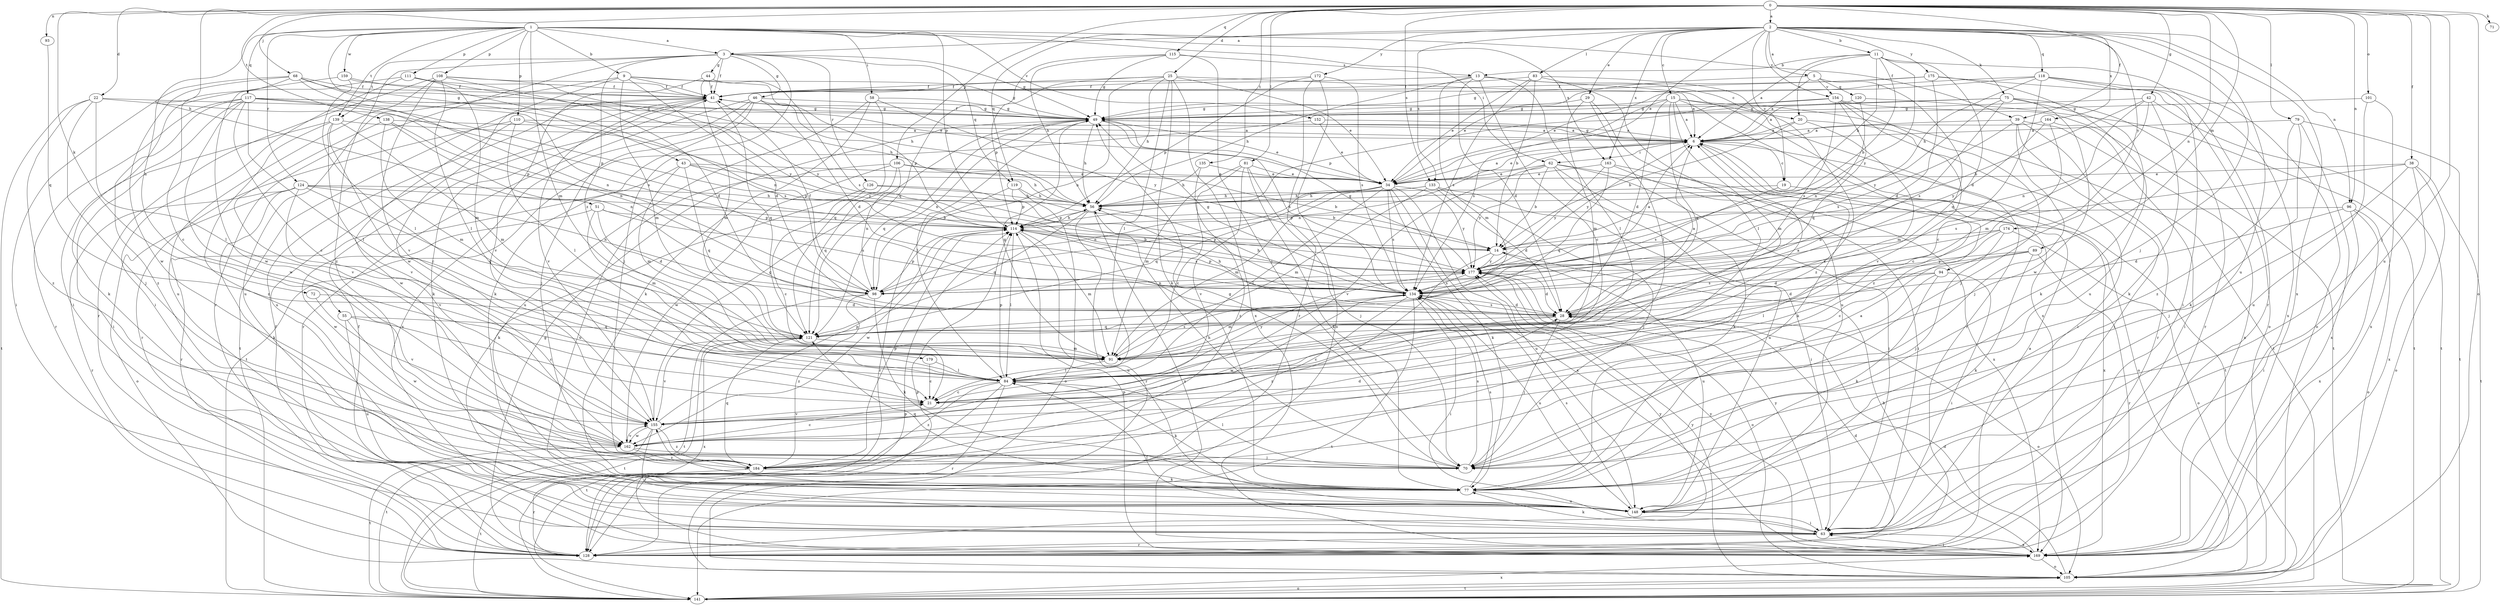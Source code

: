 strict digraph  {
0;
1;
2;
3;
5;
6;
9;
11;
13;
14;
15;
19;
20;
21;
22;
25;
28;
29;
34;
38;
39;
41;
42;
43;
44;
46;
49;
51;
55;
56;
58;
62;
63;
68;
70;
71;
72;
75;
77;
79;
81;
83;
84;
89;
91;
93;
94;
96;
98;
101;
105;
106;
108;
110;
111;
114;
115;
117;
118;
119;
120;
121;
124;
126;
128;
133;
134;
135;
138;
139;
141;
148;
152;
154;
155;
159;
162;
163;
164;
169;
172;
174;
175;
177;
179;
184;
0 -> 2  [label=a];
0 -> 22  [label=d];
0 -> 25  [label=d];
0 -> 38  [label=f];
0 -> 39  [label=f];
0 -> 42  [label=g];
0 -> 51  [label=h];
0 -> 68  [label=j];
0 -> 70  [label=j];
0 -> 71  [label=k];
0 -> 72  [label=k];
0 -> 79  [label=l];
0 -> 81  [label=l];
0 -> 89  [label=m];
0 -> 93  [label=n];
0 -> 94  [label=n];
0 -> 96  [label=n];
0 -> 101  [label=o];
0 -> 105  [label=o];
0 -> 106  [label=p];
0 -> 115  [label=q];
0 -> 133  [label=s];
0 -> 135  [label=t];
0 -> 138  [label=t];
0 -> 148  [label=u];
1 -> 3  [label=a];
1 -> 9  [label=b];
1 -> 39  [label=f];
1 -> 43  [label=g];
1 -> 55  [label=h];
1 -> 58  [label=i];
1 -> 62  [label=i];
1 -> 91  [label=m];
1 -> 108  [label=p];
1 -> 110  [label=p];
1 -> 111  [label=p];
1 -> 114  [label=p];
1 -> 117  [label=q];
1 -> 124  [label=r];
1 -> 139  [label=t];
1 -> 152  [label=v];
1 -> 159  [label=w];
1 -> 163  [label=x];
2 -> 3  [label=a];
2 -> 5  [label=a];
2 -> 11  [label=b];
2 -> 15  [label=c];
2 -> 19  [label=c];
2 -> 29  [label=e];
2 -> 34  [label=e];
2 -> 70  [label=j];
2 -> 75  [label=k];
2 -> 83  [label=l];
2 -> 96  [label=n];
2 -> 118  [label=q];
2 -> 119  [label=q];
2 -> 133  [label=s];
2 -> 148  [label=u];
2 -> 154  [label=v];
2 -> 163  [label=x];
2 -> 164  [label=x];
2 -> 169  [label=x];
2 -> 172  [label=y];
2 -> 174  [label=y];
2 -> 175  [label=y];
3 -> 41  [label=f];
3 -> 44  [label=g];
3 -> 46  [label=g];
3 -> 49  [label=g];
3 -> 70  [label=j];
3 -> 119  [label=q];
3 -> 126  [label=r];
3 -> 128  [label=r];
3 -> 139  [label=t];
3 -> 179  [label=z];
3 -> 184  [label=z];
5 -> 6  [label=a];
5 -> 34  [label=e];
5 -> 120  [label=q];
5 -> 121  [label=q];
5 -> 154  [label=v];
6 -> 19  [label=c];
6 -> 34  [label=e];
6 -> 49  [label=g];
6 -> 62  [label=i];
6 -> 77  [label=k];
6 -> 98  [label=n];
6 -> 141  [label=t];
6 -> 177  [label=y];
9 -> 28  [label=d];
9 -> 41  [label=f];
9 -> 49  [label=g];
9 -> 56  [label=h];
9 -> 91  [label=m];
9 -> 148  [label=u];
9 -> 162  [label=w];
11 -> 6  [label=a];
11 -> 13  [label=b];
11 -> 14  [label=b];
11 -> 20  [label=c];
11 -> 28  [label=d];
11 -> 56  [label=h];
11 -> 128  [label=r];
11 -> 177  [label=y];
13 -> 20  [label=c];
13 -> 21  [label=c];
13 -> 28  [label=d];
13 -> 41  [label=f];
13 -> 56  [label=h];
13 -> 84  [label=l];
13 -> 91  [label=m];
13 -> 169  [label=x];
14 -> 114  [label=p];
14 -> 148  [label=u];
14 -> 162  [label=w];
14 -> 177  [label=y];
15 -> 6  [label=a];
15 -> 28  [label=d];
15 -> 49  [label=g];
15 -> 91  [label=m];
15 -> 121  [label=q];
15 -> 128  [label=r];
15 -> 134  [label=s];
15 -> 141  [label=t];
15 -> 184  [label=z];
19 -> 56  [label=h];
19 -> 134  [label=s];
19 -> 169  [label=x];
20 -> 6  [label=a];
20 -> 14  [label=b];
20 -> 63  [label=i];
20 -> 91  [label=m];
21 -> 155  [label=v];
22 -> 49  [label=g];
22 -> 70  [label=j];
22 -> 84  [label=l];
22 -> 114  [label=p];
22 -> 141  [label=t];
22 -> 184  [label=z];
25 -> 6  [label=a];
25 -> 34  [label=e];
25 -> 41  [label=f];
25 -> 56  [label=h];
25 -> 77  [label=k];
25 -> 84  [label=l];
25 -> 98  [label=n];
25 -> 114  [label=p];
25 -> 169  [label=x];
28 -> 6  [label=a];
28 -> 21  [label=c];
28 -> 56  [label=h];
28 -> 70  [label=j];
28 -> 105  [label=o];
28 -> 121  [label=q];
28 -> 134  [label=s];
29 -> 49  [label=g];
29 -> 84  [label=l];
29 -> 91  [label=m];
29 -> 148  [label=u];
34 -> 6  [label=a];
34 -> 56  [label=h];
34 -> 77  [label=k];
34 -> 84  [label=l];
34 -> 91  [label=m];
34 -> 121  [label=q];
34 -> 134  [label=s];
34 -> 148  [label=u];
34 -> 169  [label=x];
34 -> 177  [label=y];
38 -> 34  [label=e];
38 -> 70  [label=j];
38 -> 105  [label=o];
38 -> 134  [label=s];
38 -> 141  [label=t];
38 -> 169  [label=x];
39 -> 6  [label=a];
39 -> 63  [label=i];
39 -> 70  [label=j];
39 -> 128  [label=r];
39 -> 134  [label=s];
39 -> 169  [label=x];
41 -> 49  [label=g];
41 -> 77  [label=k];
41 -> 121  [label=q];
41 -> 141  [label=t];
41 -> 148  [label=u];
41 -> 155  [label=v];
42 -> 14  [label=b];
42 -> 49  [label=g];
42 -> 77  [label=k];
42 -> 91  [label=m];
42 -> 98  [label=n];
42 -> 141  [label=t];
43 -> 34  [label=e];
43 -> 56  [label=h];
43 -> 91  [label=m];
43 -> 114  [label=p];
43 -> 121  [label=q];
43 -> 128  [label=r];
44 -> 41  [label=f];
44 -> 91  [label=m];
44 -> 134  [label=s];
44 -> 155  [label=v];
46 -> 28  [label=d];
46 -> 49  [label=g];
46 -> 70  [label=j];
46 -> 77  [label=k];
46 -> 114  [label=p];
46 -> 128  [label=r];
46 -> 169  [label=x];
49 -> 6  [label=a];
49 -> 34  [label=e];
49 -> 41  [label=f];
49 -> 56  [label=h];
49 -> 84  [label=l];
49 -> 98  [label=n];
49 -> 121  [label=q];
49 -> 134  [label=s];
51 -> 28  [label=d];
51 -> 91  [label=m];
51 -> 114  [label=p];
51 -> 134  [label=s];
51 -> 162  [label=w];
55 -> 21  [label=c];
55 -> 121  [label=q];
55 -> 148  [label=u];
55 -> 162  [label=w];
56 -> 114  [label=p];
56 -> 121  [label=q];
56 -> 128  [label=r];
56 -> 169  [label=x];
58 -> 49  [label=g];
58 -> 77  [label=k];
58 -> 121  [label=q];
58 -> 148  [label=u];
58 -> 177  [label=y];
62 -> 14  [label=b];
62 -> 34  [label=e];
62 -> 63  [label=i];
62 -> 77  [label=k];
62 -> 148  [label=u];
62 -> 155  [label=v];
62 -> 169  [label=x];
62 -> 177  [label=y];
63 -> 77  [label=k];
63 -> 84  [label=l];
63 -> 128  [label=r];
63 -> 169  [label=x];
63 -> 177  [label=y];
68 -> 21  [label=c];
68 -> 34  [label=e];
68 -> 41  [label=f];
68 -> 63  [label=i];
68 -> 98  [label=n];
68 -> 134  [label=s];
68 -> 162  [label=w];
70 -> 49  [label=g];
70 -> 56  [label=h];
70 -> 84  [label=l];
70 -> 134  [label=s];
72 -> 28  [label=d];
72 -> 155  [label=v];
75 -> 6  [label=a];
75 -> 49  [label=g];
75 -> 77  [label=k];
75 -> 128  [label=r];
75 -> 134  [label=s];
75 -> 162  [label=w];
75 -> 177  [label=y];
77 -> 6  [label=a];
77 -> 121  [label=q];
77 -> 134  [label=s];
77 -> 148  [label=u];
79 -> 6  [label=a];
79 -> 77  [label=k];
79 -> 141  [label=t];
79 -> 169  [label=x];
79 -> 184  [label=z];
81 -> 21  [label=c];
81 -> 34  [label=e];
81 -> 70  [label=j];
81 -> 77  [label=k];
81 -> 91  [label=m];
81 -> 155  [label=v];
83 -> 14  [label=b];
83 -> 34  [label=e];
83 -> 41  [label=f];
83 -> 84  [label=l];
83 -> 134  [label=s];
83 -> 184  [label=z];
84 -> 21  [label=c];
84 -> 77  [label=k];
84 -> 114  [label=p];
84 -> 128  [label=r];
84 -> 141  [label=t];
84 -> 177  [label=y];
84 -> 184  [label=z];
89 -> 28  [label=d];
89 -> 77  [label=k];
89 -> 84  [label=l];
89 -> 128  [label=r];
89 -> 177  [label=y];
91 -> 6  [label=a];
91 -> 49  [label=g];
91 -> 84  [label=l];
91 -> 134  [label=s];
93 -> 121  [label=q];
94 -> 28  [label=d];
94 -> 63  [label=i];
94 -> 77  [label=k];
94 -> 134  [label=s];
94 -> 155  [label=v];
96 -> 28  [label=d];
96 -> 63  [label=i];
96 -> 105  [label=o];
96 -> 114  [label=p];
96 -> 169  [label=x];
98 -> 41  [label=f];
98 -> 77  [label=k];
98 -> 114  [label=p];
98 -> 141  [label=t];
98 -> 184  [label=z];
101 -> 49  [label=g];
101 -> 148  [label=u];
101 -> 169  [label=x];
105 -> 28  [label=d];
105 -> 141  [label=t];
105 -> 177  [label=y];
106 -> 14  [label=b];
106 -> 34  [label=e];
106 -> 98  [label=n];
106 -> 121  [label=q];
106 -> 148  [label=u];
106 -> 162  [label=w];
108 -> 28  [label=d];
108 -> 41  [label=f];
108 -> 84  [label=l];
108 -> 128  [label=r];
108 -> 148  [label=u];
108 -> 155  [label=v];
108 -> 177  [label=y];
110 -> 6  [label=a];
110 -> 84  [label=l];
110 -> 128  [label=r];
110 -> 162  [label=w];
110 -> 177  [label=y];
111 -> 41  [label=f];
111 -> 63  [label=i];
111 -> 91  [label=m];
111 -> 162  [label=w];
111 -> 177  [label=y];
114 -> 14  [label=b];
114 -> 56  [label=h];
114 -> 84  [label=l];
114 -> 91  [label=m];
114 -> 134  [label=s];
114 -> 148  [label=u];
114 -> 162  [label=w];
115 -> 49  [label=g];
115 -> 56  [label=h];
115 -> 70  [label=j];
115 -> 121  [label=q];
115 -> 13  [label=s];
117 -> 21  [label=c];
117 -> 49  [label=g];
117 -> 56  [label=h];
117 -> 77  [label=k];
117 -> 84  [label=l];
117 -> 98  [label=n];
117 -> 128  [label=r];
117 -> 134  [label=s];
117 -> 162  [label=w];
117 -> 184  [label=z];
118 -> 21  [label=c];
118 -> 34  [label=e];
118 -> 41  [label=f];
118 -> 56  [label=h];
118 -> 63  [label=i];
118 -> 105  [label=o];
118 -> 169  [label=x];
119 -> 56  [label=h];
119 -> 105  [label=o];
119 -> 114  [label=p];
119 -> 128  [label=r];
120 -> 49  [label=g];
120 -> 98  [label=n];
120 -> 141  [label=t];
121 -> 91  [label=m];
121 -> 141  [label=t];
121 -> 155  [label=v];
121 -> 169  [label=x];
124 -> 14  [label=b];
124 -> 56  [label=h];
124 -> 77  [label=k];
124 -> 98  [label=n];
124 -> 105  [label=o];
124 -> 121  [label=q];
124 -> 128  [label=r];
124 -> 155  [label=v];
126 -> 14  [label=b];
126 -> 21  [label=c];
126 -> 56  [label=h];
126 -> 77  [label=k];
128 -> 6  [label=a];
128 -> 28  [label=d];
128 -> 41  [label=f];
128 -> 49  [label=g];
128 -> 114  [label=p];
128 -> 177  [label=y];
133 -> 28  [label=d];
133 -> 56  [label=h];
133 -> 63  [label=i];
133 -> 70  [label=j];
133 -> 91  [label=m];
133 -> 98  [label=n];
134 -> 28  [label=d];
134 -> 49  [label=g];
134 -> 56  [label=h];
134 -> 63  [label=i];
134 -> 91  [label=m];
134 -> 114  [label=p];
134 -> 141  [label=t];
134 -> 148  [label=u];
134 -> 162  [label=w];
134 -> 184  [label=z];
135 -> 34  [label=e];
135 -> 56  [label=h];
135 -> 184  [label=z];
138 -> 6  [label=a];
138 -> 91  [label=m];
138 -> 98  [label=n];
138 -> 114  [label=p];
138 -> 155  [label=v];
139 -> 6  [label=a];
139 -> 21  [label=c];
139 -> 63  [label=i];
139 -> 91  [label=m];
139 -> 155  [label=v];
139 -> 184  [label=z];
141 -> 105  [label=o];
141 -> 114  [label=p];
141 -> 169  [label=x];
148 -> 63  [label=i];
148 -> 134  [label=s];
148 -> 155  [label=v];
152 -> 6  [label=a];
152 -> 34  [label=e];
152 -> 141  [label=t];
154 -> 49  [label=g];
154 -> 70  [label=j];
154 -> 114  [label=p];
154 -> 121  [label=q];
154 -> 134  [label=s];
154 -> 141  [label=t];
154 -> 155  [label=v];
155 -> 49  [label=g];
155 -> 63  [label=i];
155 -> 114  [label=p];
155 -> 141  [label=t];
155 -> 162  [label=w];
155 -> 184  [label=z];
159 -> 41  [label=f];
159 -> 63  [label=i];
159 -> 84  [label=l];
159 -> 98  [label=n];
162 -> 21  [label=c];
162 -> 28  [label=d];
162 -> 70  [label=j];
162 -> 141  [label=t];
162 -> 155  [label=v];
162 -> 184  [label=z];
163 -> 34  [label=e];
163 -> 63  [label=i];
163 -> 105  [label=o];
163 -> 121  [label=q];
163 -> 177  [label=y];
164 -> 6  [label=a];
164 -> 21  [label=c];
164 -> 63  [label=i];
164 -> 177  [label=y];
169 -> 14  [label=b];
169 -> 41  [label=f];
169 -> 63  [label=i];
169 -> 105  [label=o];
169 -> 114  [label=p];
169 -> 177  [label=y];
172 -> 41  [label=f];
172 -> 105  [label=o];
172 -> 114  [label=p];
172 -> 128  [label=r];
172 -> 134  [label=s];
174 -> 14  [label=b];
174 -> 21  [label=c];
174 -> 70  [label=j];
174 -> 105  [label=o];
174 -> 134  [label=s];
175 -> 28  [label=d];
175 -> 41  [label=f];
175 -> 49  [label=g];
175 -> 105  [label=o];
175 -> 148  [label=u];
177 -> 6  [label=a];
177 -> 28  [label=d];
177 -> 49  [label=g];
177 -> 98  [label=n];
177 -> 105  [label=o];
177 -> 134  [label=s];
179 -> 21  [label=c];
179 -> 84  [label=l];
184 -> 77  [label=k];
184 -> 114  [label=p];
184 -> 121  [label=q];
184 -> 128  [label=r];
184 -> 141  [label=t];
}
